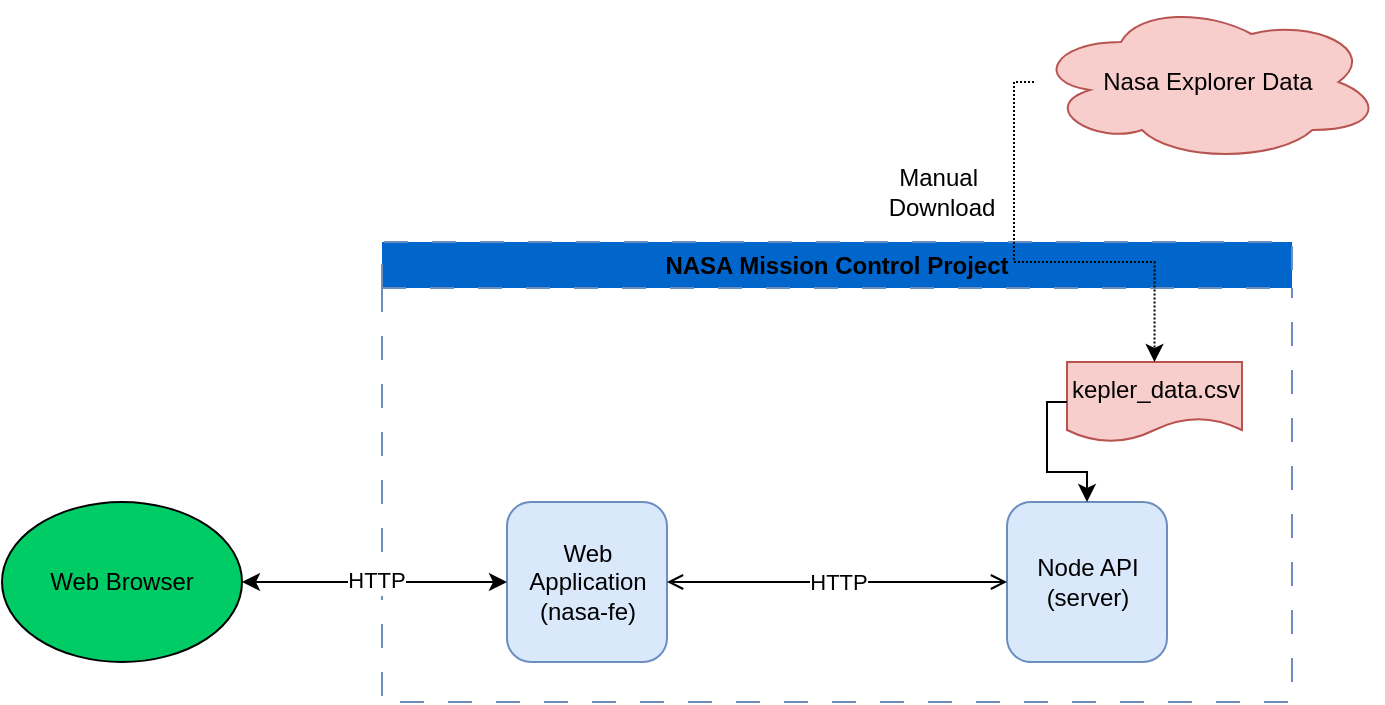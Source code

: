 <mxfile version="22.1.11" type="device">
  <diagram name="Page-1" id="xsSruUgPeovL4ufKfcns">
    <mxGraphModel dx="2107" dy="665" grid="1" gridSize="10" guides="1" tooltips="1" connect="1" arrows="1" fold="1" page="1" pageScale="1" pageWidth="850" pageHeight="1100" math="0" shadow="0">
      <root>
        <mxCell id="0" />
        <mxCell id="1" parent="0" />
        <mxCell id="0U2Xm9qcCtTUxHaIQkYP-6" value="NASA Mission Control Project" style="swimlane;whiteSpace=wrap;html=1;fillColor=#0066CC;strokeColor=#6c8ebf;dashed=1;dashPattern=12 12;" parent="1" vertex="1">
          <mxGeometry x="-240" y="190" width="455" height="230" as="geometry" />
        </mxCell>
        <mxCell id="0U2Xm9qcCtTUxHaIQkYP-2" value="Node API&lt;br&gt;(server)" style="whiteSpace=wrap;html=1;aspect=fixed;rounded=1;glass=0;shadow=0;fillColor=#dae8fc;strokeColor=#6c8ebf;" parent="0U2Xm9qcCtTUxHaIQkYP-6" vertex="1">
          <mxGeometry x="312.5" y="130" width="80" height="80" as="geometry" />
        </mxCell>
        <mxCell id="0U2Xm9qcCtTUxHaIQkYP-1" value="Web Application&lt;br&gt;(nasa-fe)" style="whiteSpace=wrap;html=1;aspect=fixed;rounded=1;fillColor=#dae8fc;strokeColor=#6c8ebf;" parent="0U2Xm9qcCtTUxHaIQkYP-6" vertex="1">
          <mxGeometry x="62.5" y="130" width="80" height="80" as="geometry" />
        </mxCell>
        <mxCell id="0U2Xm9qcCtTUxHaIQkYP-3" value="" style="endArrow=open;html=1;rounded=0;edgeStyle=orthogonalEdgeStyle;entryX=0;entryY=0.5;entryDx=0;entryDy=0;exitX=1;exitY=0.5;exitDx=0;exitDy=0;endFill=0;startArrow=open;startFill=0;" parent="0U2Xm9qcCtTUxHaIQkYP-6" source="0U2Xm9qcCtTUxHaIQkYP-1" target="0U2Xm9qcCtTUxHaIQkYP-2" edge="1">
          <mxGeometry relative="1" as="geometry">
            <mxPoint x="262.5" y="170" as="sourcePoint" />
            <mxPoint x="362.5" y="170" as="targetPoint" />
          </mxGeometry>
        </mxCell>
        <mxCell id="0U2Xm9qcCtTUxHaIQkYP-4" value="HTTP" style="edgeLabel;resizable=0;html=1;align=center;verticalAlign=middle;" parent="0U2Xm9qcCtTUxHaIQkYP-3" connectable="0" vertex="1">
          <mxGeometry relative="1" as="geometry">
            <mxPoint as="offset" />
          </mxGeometry>
        </mxCell>
        <mxCell id="Bvp-rYIdtIEYdlyFCcgh-8" value="kepler_data.csv" style="shape=document;whiteSpace=wrap;html=1;boundedLbl=1;fillColor=#f8cecc;strokeColor=#b85450;" vertex="1" parent="0U2Xm9qcCtTUxHaIQkYP-6">
          <mxGeometry x="342.5" y="60" width="87.5" height="40" as="geometry" />
        </mxCell>
        <mxCell id="Bvp-rYIdtIEYdlyFCcgh-9" value="" style="endArrow=classic;html=1;rounded=0;exitX=0;exitY=0.5;exitDx=0;exitDy=0;entryX=0.5;entryY=0;entryDx=0;entryDy=0;edgeStyle=orthogonalEdgeStyle;" edge="1" parent="0U2Xm9qcCtTUxHaIQkYP-6" source="Bvp-rYIdtIEYdlyFCcgh-8" target="0U2Xm9qcCtTUxHaIQkYP-2">
          <mxGeometry width="50" height="50" relative="1" as="geometry">
            <mxPoint x="330" y="80" as="sourcePoint" />
            <mxPoint x="280" y="130" as="targetPoint" />
          </mxGeometry>
        </mxCell>
        <mxCell id="Bvp-rYIdtIEYdlyFCcgh-1" value="Web Browser" style="ellipse;whiteSpace=wrap;html=1;fillColor=#00CC66;" vertex="1" parent="1">
          <mxGeometry x="-430" y="320" width="120" height="80" as="geometry" />
        </mxCell>
        <mxCell id="Bvp-rYIdtIEYdlyFCcgh-2" value="" style="endArrow=classic;html=1;exitX=1;exitY=0.5;exitDx=0;exitDy=0;entryX=0;entryY=0.5;entryDx=0;entryDy=0;rounded=0;startArrow=classic;startFill=1;" edge="1" parent="1" source="Bvp-rYIdtIEYdlyFCcgh-1" target="0U2Xm9qcCtTUxHaIQkYP-1">
          <mxGeometry relative="1" as="geometry">
            <mxPoint x="-310" y="320" as="sourcePoint" />
            <mxPoint x="-210" y="320" as="targetPoint" />
          </mxGeometry>
        </mxCell>
        <mxCell id="Bvp-rYIdtIEYdlyFCcgh-3" value="Label" style="edgeLabel;resizable=0;html=1;align=center;verticalAlign=middle;" connectable="0" vertex="1" parent="Bvp-rYIdtIEYdlyFCcgh-2">
          <mxGeometry relative="1" as="geometry" />
        </mxCell>
        <mxCell id="Bvp-rYIdtIEYdlyFCcgh-4" value="HTTP&lt;br&gt;" style="edgeLabel;html=1;align=center;verticalAlign=middle;resizable=0;points=[];" vertex="1" connectable="0" parent="Bvp-rYIdtIEYdlyFCcgh-2">
          <mxGeometry x="0.015" y="2" relative="1" as="geometry">
            <mxPoint y="1" as="offset" />
          </mxGeometry>
        </mxCell>
        <mxCell id="Bvp-rYIdtIEYdlyFCcgh-11" value="Nasa Explorer Data" style="ellipse;shape=cloud;whiteSpace=wrap;html=1;fillColor=#f8cecc;strokeColor=#b85450;" vertex="1" parent="1">
          <mxGeometry x="86" y="70" width="174" height="80" as="geometry" />
        </mxCell>
        <mxCell id="Bvp-rYIdtIEYdlyFCcgh-12" value="" style="endArrow=classic;html=1;rounded=0;entryX=0.5;entryY=0;entryDx=0;entryDy=0;exitX=0;exitY=0.5;exitDx=0;exitDy=0;edgeStyle=orthogonalEdgeStyle;dashed=1;dashPattern=1 1;" edge="1" parent="1" source="Bvp-rYIdtIEYdlyFCcgh-11" target="Bvp-rYIdtIEYdlyFCcgh-8">
          <mxGeometry width="50" height="50" relative="1" as="geometry">
            <mxPoint x="70" y="100" as="sourcePoint" />
            <mxPoint x="20" y="150" as="targetPoint" />
          </mxGeometry>
        </mxCell>
        <mxCell id="Bvp-rYIdtIEYdlyFCcgh-13" value="Manual&amp;nbsp; Download" style="text;html=1;strokeColor=none;fillColor=none;align=center;verticalAlign=middle;whiteSpace=wrap;rounded=0;" vertex="1" parent="1">
          <mxGeometry x="10" y="150" width="60" height="30" as="geometry" />
        </mxCell>
      </root>
    </mxGraphModel>
  </diagram>
</mxfile>
